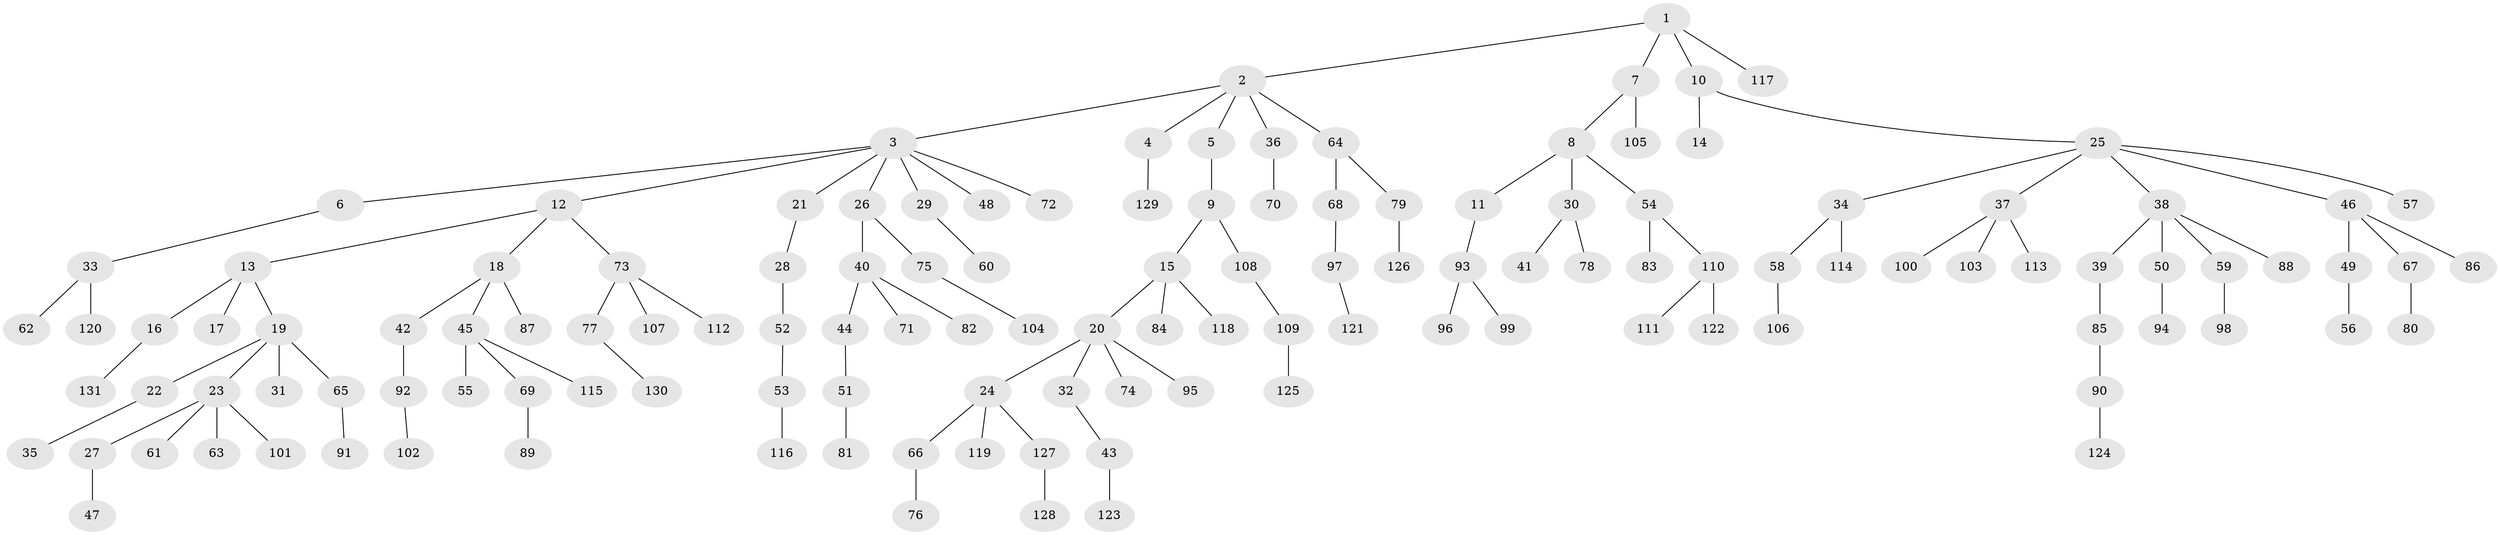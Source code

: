 // Generated by graph-tools (version 1.1) at 2025/11/02/27/25 16:11:28]
// undirected, 131 vertices, 130 edges
graph export_dot {
graph [start="1"]
  node [color=gray90,style=filled];
  1;
  2;
  3;
  4;
  5;
  6;
  7;
  8;
  9;
  10;
  11;
  12;
  13;
  14;
  15;
  16;
  17;
  18;
  19;
  20;
  21;
  22;
  23;
  24;
  25;
  26;
  27;
  28;
  29;
  30;
  31;
  32;
  33;
  34;
  35;
  36;
  37;
  38;
  39;
  40;
  41;
  42;
  43;
  44;
  45;
  46;
  47;
  48;
  49;
  50;
  51;
  52;
  53;
  54;
  55;
  56;
  57;
  58;
  59;
  60;
  61;
  62;
  63;
  64;
  65;
  66;
  67;
  68;
  69;
  70;
  71;
  72;
  73;
  74;
  75;
  76;
  77;
  78;
  79;
  80;
  81;
  82;
  83;
  84;
  85;
  86;
  87;
  88;
  89;
  90;
  91;
  92;
  93;
  94;
  95;
  96;
  97;
  98;
  99;
  100;
  101;
  102;
  103;
  104;
  105;
  106;
  107;
  108;
  109;
  110;
  111;
  112;
  113;
  114;
  115;
  116;
  117;
  118;
  119;
  120;
  121;
  122;
  123;
  124;
  125;
  126;
  127;
  128;
  129;
  130;
  131;
  1 -- 2;
  1 -- 7;
  1 -- 10;
  1 -- 117;
  2 -- 3;
  2 -- 4;
  2 -- 5;
  2 -- 36;
  2 -- 64;
  3 -- 6;
  3 -- 12;
  3 -- 21;
  3 -- 26;
  3 -- 29;
  3 -- 48;
  3 -- 72;
  4 -- 129;
  5 -- 9;
  6 -- 33;
  7 -- 8;
  7 -- 105;
  8 -- 11;
  8 -- 30;
  8 -- 54;
  9 -- 15;
  9 -- 108;
  10 -- 14;
  10 -- 25;
  11 -- 93;
  12 -- 13;
  12 -- 18;
  12 -- 73;
  13 -- 16;
  13 -- 17;
  13 -- 19;
  15 -- 20;
  15 -- 84;
  15 -- 118;
  16 -- 131;
  18 -- 42;
  18 -- 45;
  18 -- 87;
  19 -- 22;
  19 -- 23;
  19 -- 31;
  19 -- 65;
  20 -- 24;
  20 -- 32;
  20 -- 74;
  20 -- 95;
  21 -- 28;
  22 -- 35;
  23 -- 27;
  23 -- 61;
  23 -- 63;
  23 -- 101;
  24 -- 66;
  24 -- 119;
  24 -- 127;
  25 -- 34;
  25 -- 37;
  25 -- 38;
  25 -- 46;
  25 -- 57;
  26 -- 40;
  26 -- 75;
  27 -- 47;
  28 -- 52;
  29 -- 60;
  30 -- 41;
  30 -- 78;
  32 -- 43;
  33 -- 62;
  33 -- 120;
  34 -- 58;
  34 -- 114;
  36 -- 70;
  37 -- 100;
  37 -- 103;
  37 -- 113;
  38 -- 39;
  38 -- 50;
  38 -- 59;
  38 -- 88;
  39 -- 85;
  40 -- 44;
  40 -- 71;
  40 -- 82;
  42 -- 92;
  43 -- 123;
  44 -- 51;
  45 -- 55;
  45 -- 69;
  45 -- 115;
  46 -- 49;
  46 -- 67;
  46 -- 86;
  49 -- 56;
  50 -- 94;
  51 -- 81;
  52 -- 53;
  53 -- 116;
  54 -- 83;
  54 -- 110;
  58 -- 106;
  59 -- 98;
  64 -- 68;
  64 -- 79;
  65 -- 91;
  66 -- 76;
  67 -- 80;
  68 -- 97;
  69 -- 89;
  73 -- 77;
  73 -- 107;
  73 -- 112;
  75 -- 104;
  77 -- 130;
  79 -- 126;
  85 -- 90;
  90 -- 124;
  92 -- 102;
  93 -- 96;
  93 -- 99;
  97 -- 121;
  108 -- 109;
  109 -- 125;
  110 -- 111;
  110 -- 122;
  127 -- 128;
}
